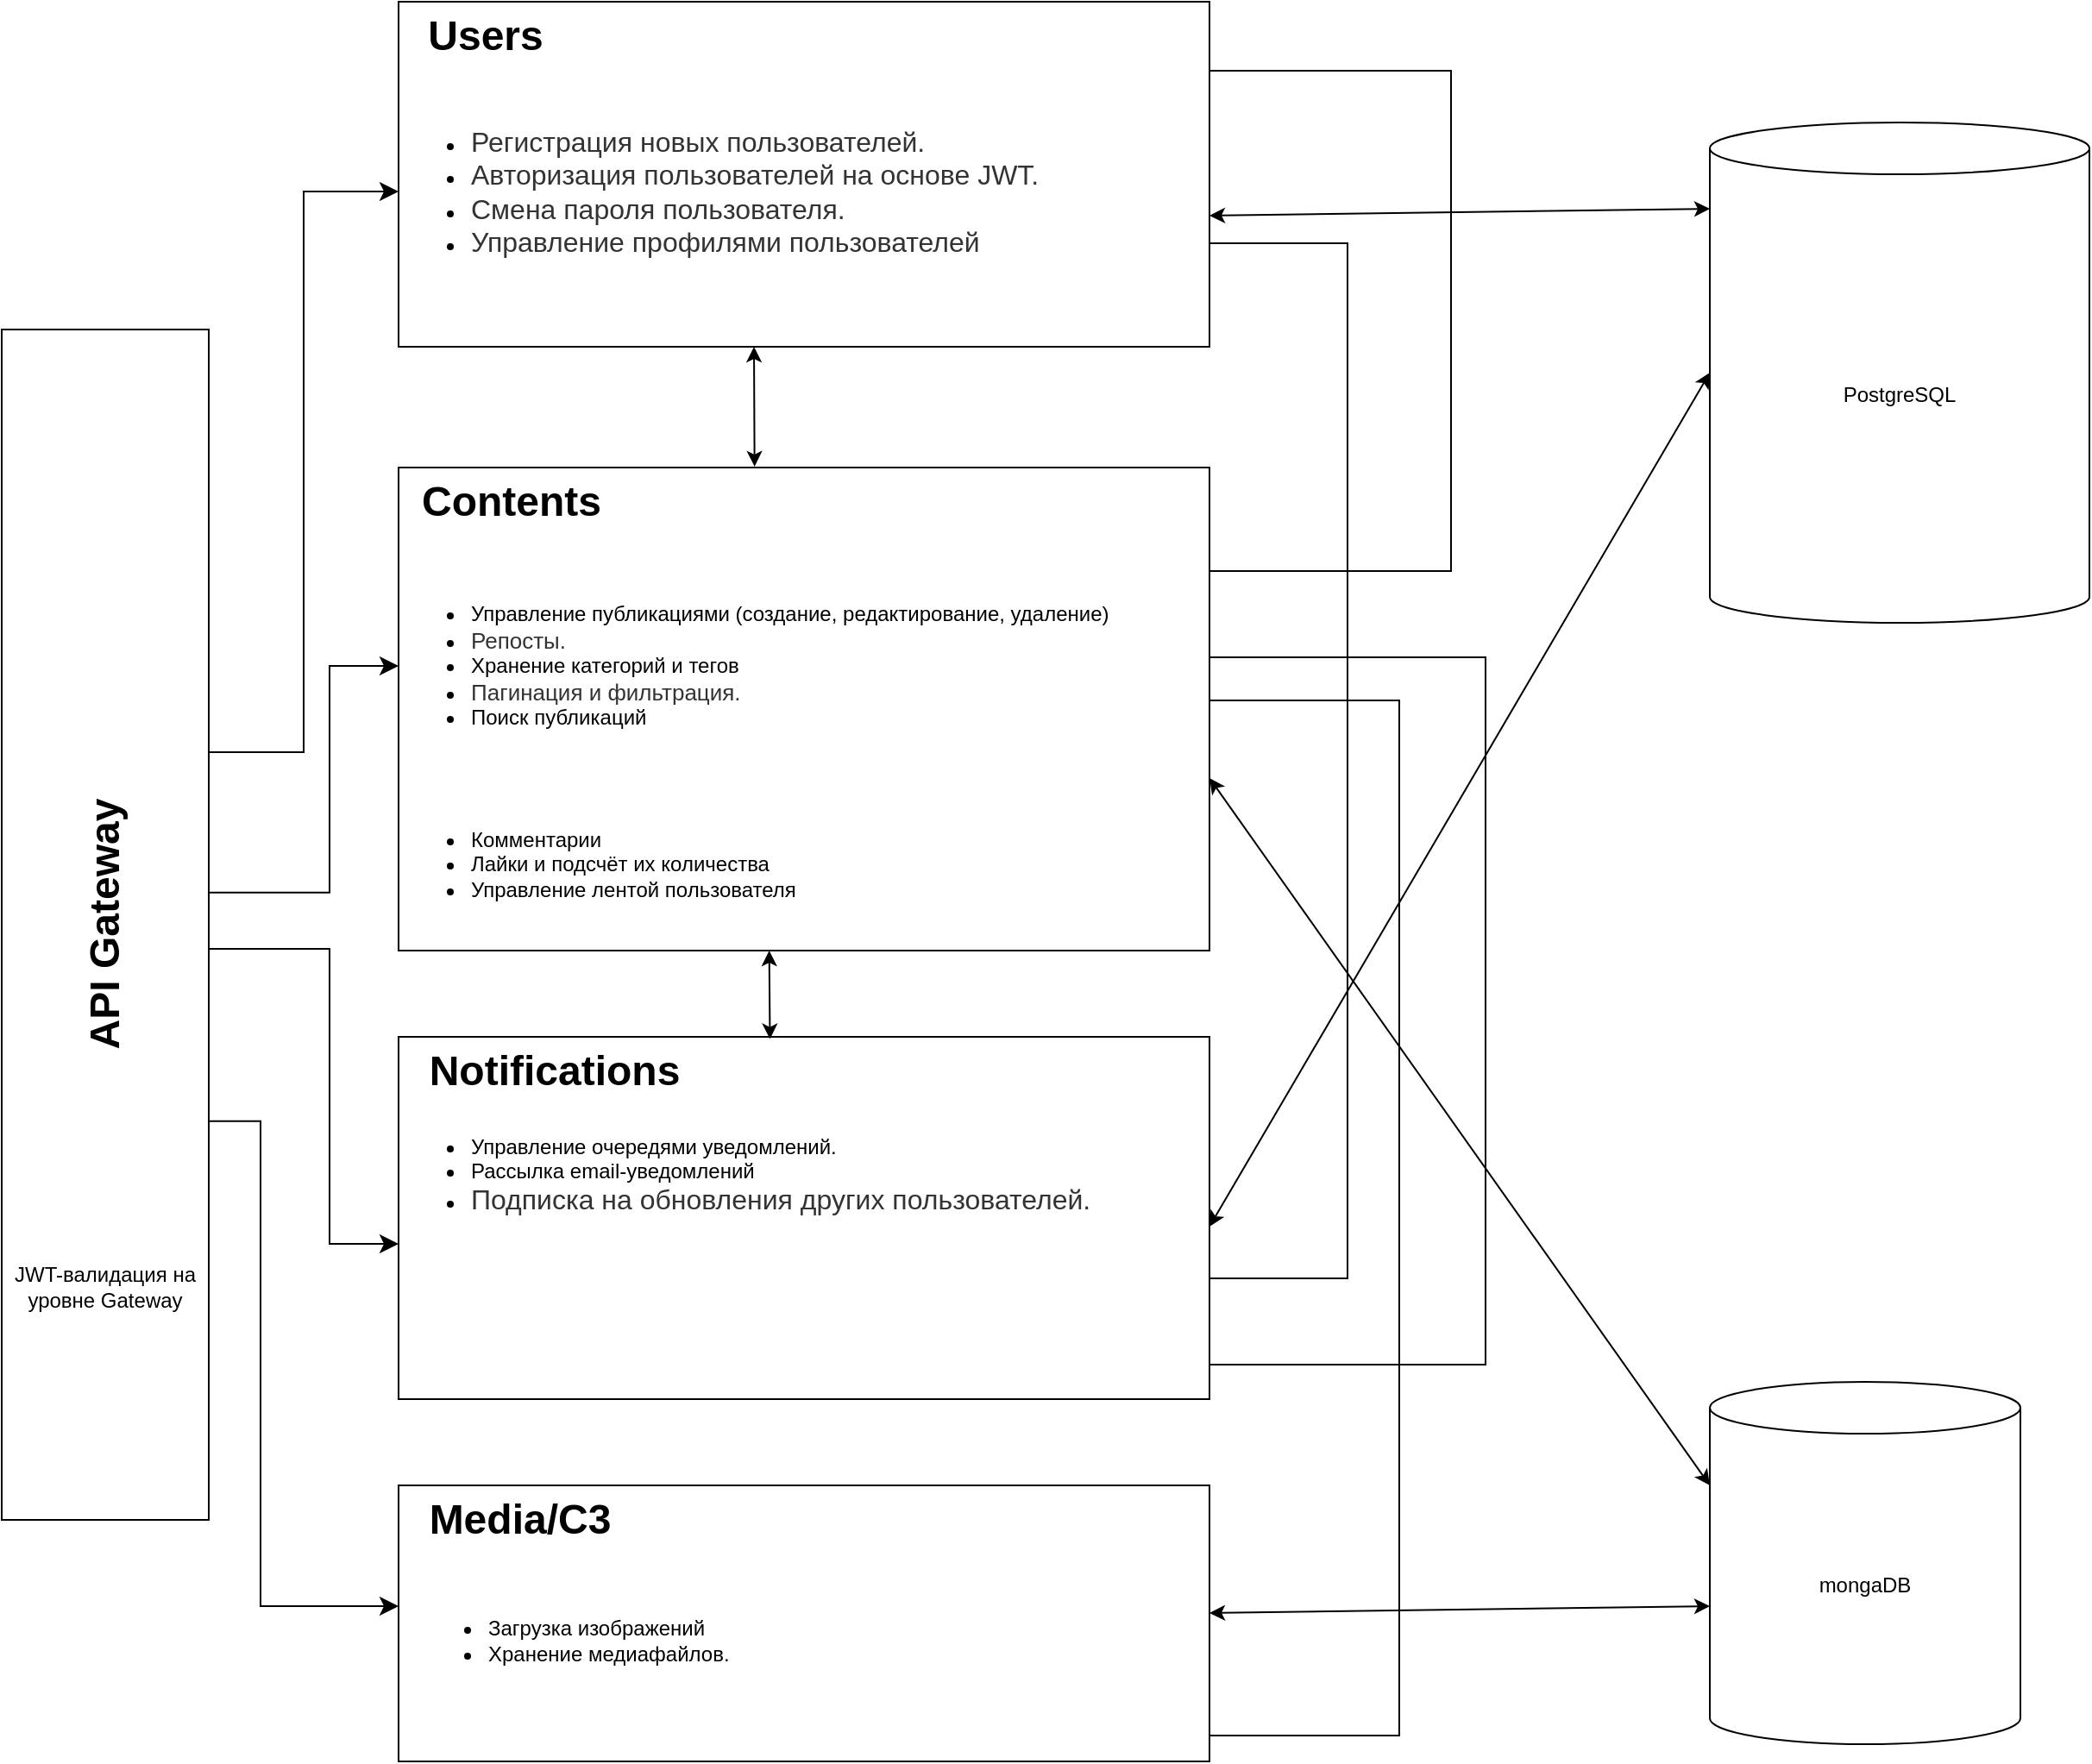 <mxfile version="24.8.8">
  <diagram name="Страница — 1" id="v1rISwCdxnwe8HVVbocP">
    <mxGraphModel dx="4413" dy="1145" grid="1" gridSize="10" guides="1" tooltips="1" connect="1" arrows="1" fold="1" page="1" pageScale="1" pageWidth="2339" pageHeight="3300" math="0" shadow="0">
      <root>
        <mxCell id="0" />
        <mxCell id="1" parent="0" />
        <mxCell id="4LSU8ylqHhiRIgBOHsJV-18" value="" style="rounded=0;whiteSpace=wrap;html=1;" parent="1" vertex="1">
          <mxGeometry x="-360" y="280" width="470" height="280" as="geometry" />
        </mxCell>
        <mxCell id="4LSU8ylqHhiRIgBOHsJV-19" value="Contents" style="text;strokeColor=none;fillColor=none;html=1;fontSize=24;fontStyle=1;verticalAlign=middle;align=center;" parent="1" vertex="1">
          <mxGeometry x="-360" y="280" width="130" height="40" as="geometry" />
        </mxCell>
        <mxCell id="4LSU8ylqHhiRIgBOHsJV-20" value="&lt;ul&gt;&lt;li&gt;Управление публикациями (создание, редактирование, удаление)&lt;/li&gt;&lt;li&gt;&lt;font style=&quot;font-size: 13px;&quot;&gt;&lt;span style=&quot;color: rgb(51, 51, 51); font-family: &amp;quot;TT Norms Pro&amp;quot;, Arial, sans-serif; font-variant-ligatures: none; background-color: rgb(255, 255, 255);&quot;&gt;Репосты.&lt;/span&gt;&lt;br style=&quot;box-sizing: inherit; color: rgb(51, 51, 51); font-family: &amp;quot;TT Norms Pro&amp;quot;, Arial, sans-serif; font-variant-ligatures: none; background-color: rgb(255, 255, 255);&quot;&gt;&lt;/font&gt;&lt;/li&gt;&lt;li&gt;Хранение категорий и тегов&amp;nbsp;&lt;/li&gt;&lt;li&gt;&lt;span style=&quot;color: rgb(51, 51, 51); font-family: &amp;quot;TT Norms Pro&amp;quot;, Arial, sans-serif; font-variant-ligatures: none; background-color: rgb(255, 255, 255);&quot;&gt;&lt;font style=&quot;font-size: 13px;&quot;&gt;Пагинация и фильтрация.&lt;/font&gt;&lt;/span&gt;&lt;/li&gt;&lt;li&gt;Поиск публикаций&lt;/li&gt;&lt;/ul&gt;" style="text;strokeColor=none;fillColor=none;html=1;whiteSpace=wrap;verticalAlign=middle;overflow=hidden;" parent="1" vertex="1">
          <mxGeometry x="-360" y="320" width="450" height="150" as="geometry" />
        </mxCell>
        <mxCell id="4LSU8ylqHhiRIgBOHsJV-22" value="" style="rounded=0;whiteSpace=wrap;html=1;" parent="1" vertex="1">
          <mxGeometry x="-360" y="10" width="470" height="200" as="geometry" />
        </mxCell>
        <mxCell id="4LSU8ylqHhiRIgBOHsJV-23" value="Users" style="text;strokeColor=none;fillColor=none;html=1;fontSize=24;fontStyle=1;verticalAlign=middle;align=center;" parent="1" vertex="1">
          <mxGeometry x="-360" y="10" width="100" height="40" as="geometry" />
        </mxCell>
        <mxCell id="4LSU8ylqHhiRIgBOHsJV-24" value="&lt;ul&gt;&lt;li&gt;&lt;span style=&quot;color: rgb(51, 51, 51); font-family: &amp;quot;TT Norms Pro&amp;quot;, Arial, sans-serif; font-size: 16px; font-variant-ligatures: none; background-color: rgb(255, 255, 255);&quot;&gt;Регистрация новых пользователей.&lt;/span&gt;&lt;/li&gt;&lt;li&gt;&lt;span style=&quot;color: rgb(51, 51, 51); font-family: &amp;quot;TT Norms Pro&amp;quot;, Arial, sans-serif; font-size: 16px; font-variant-ligatures: none; background-color: rgb(255, 255, 255);&quot;&gt;Авторизация пользователей на&amp;nbsp;основе JWT.&lt;/span&gt;&lt;/li&gt;&lt;li&gt;&lt;span style=&quot;color: rgb(51, 51, 51); font-family: &amp;quot;TT Norms Pro&amp;quot;, Arial, sans-serif; font-size: 16px; font-variant-ligatures: none; background-color: rgb(255, 255, 255);&quot;&gt;Смена пароля пользователя.&lt;/span&gt;&lt;/li&gt;&lt;li&gt;&lt;span style=&quot;color: rgb(51, 51, 51); font-family: &amp;quot;TT Norms Pro&amp;quot;, Arial, sans-serif; font-size: 16px; font-variant-ligatures: none; background-color: rgb(255, 255, 255);&quot;&gt;Управление профилями пользователей&lt;/span&gt;&lt;/li&gt;&lt;/ul&gt;" style="text;strokeColor=none;fillColor=none;html=1;whiteSpace=wrap;verticalAlign=middle;overflow=hidden;" parent="1" vertex="1">
          <mxGeometry x="-360" y="40" width="430" height="160" as="geometry" />
        </mxCell>
        <mxCell id="4LSU8ylqHhiRIgBOHsJV-26" value="PostgreSQL" style="shape=cylinder3;whiteSpace=wrap;html=1;boundedLbl=1;backgroundOutline=1;size=15;" parent="1" vertex="1">
          <mxGeometry x="400" y="80" width="220" height="290" as="geometry" />
        </mxCell>
        <mxCell id="4LSU8ylqHhiRIgBOHsJV-27" value="mongaDB" style="shape=cylinder3;whiteSpace=wrap;html=1;boundedLbl=1;backgroundOutline=1;size=15;" parent="1" vertex="1">
          <mxGeometry x="400" y="810" width="180" height="210" as="geometry" />
        </mxCell>
        <mxCell id="4LSU8ylqHhiRIgBOHsJV-30" value="" style="rounded=0;whiteSpace=wrap;html=1;" parent="1" vertex="1">
          <mxGeometry x="-360" y="610" width="470" height="210" as="geometry" />
        </mxCell>
        <mxCell id="4LSU8ylqHhiRIgBOHsJV-31" value="Notifications" style="text;strokeColor=none;fillColor=none;html=1;fontSize=24;fontStyle=1;verticalAlign=middle;align=center;" parent="1" vertex="1">
          <mxGeometry x="-360" y="610" width="180" height="40" as="geometry" />
        </mxCell>
        <mxCell id="4LSU8ylqHhiRIgBOHsJV-32" value="" style="rounded=0;whiteSpace=wrap;html=1;" parent="1" vertex="1">
          <mxGeometry x="-590" y="200" width="120" height="690" as="geometry" />
        </mxCell>
        <mxCell id="4LSU8ylqHhiRIgBOHsJV-33" value="API Gateway" style="text;strokeColor=none;fillColor=none;html=1;fontSize=24;fontStyle=1;verticalAlign=middle;align=center;rotation=270;" parent="1" vertex="1">
          <mxGeometry x="-640" y="525" width="220" height="40" as="geometry" />
        </mxCell>
        <UserObject label="JWT-валидация на уровне Gateway" placeholders="1" id="4LSU8ylqHhiRIgBOHsJV-35">
          <mxCell style="text;html=1;strokeColor=none;fillColor=none;align=center;verticalAlign=middle;whiteSpace=wrap;overflow=hidden;" parent="1" vertex="1">
            <mxGeometry x="-590" y="720" width="120" height="70" as="geometry" />
          </mxCell>
        </UserObject>
        <mxCell id="4LSU8ylqHhiRIgBOHsJV-37" value="&lt;ul&gt;&lt;li&gt;Комментарии&lt;/li&gt;&lt;li&gt;Лайки и подсчёт их количества&lt;/li&gt;&lt;li&gt;Управление лентой пользователя&amp;nbsp;&lt;/li&gt;&lt;/ul&gt;" style="text;strokeColor=none;fillColor=none;html=1;whiteSpace=wrap;verticalAlign=middle;overflow=hidden;" parent="1" vertex="1">
          <mxGeometry x="-360" y="470" width="430" height="80" as="geometry" />
        </mxCell>
        <mxCell id="4LSU8ylqHhiRIgBOHsJV-38" value="&lt;ul&gt;&lt;li&gt;Управление очередями уведомлений.&lt;/li&gt;&lt;li&gt;&lt;span style=&quot;background-color: initial;&quot;&gt;Рассылка email-уведомлений&lt;/span&gt;&lt;/li&gt;&lt;li&gt;&lt;span style=&quot;color: rgb(51, 51, 51); font-family: &amp;quot;TT Norms Pro&amp;quot;, Arial, sans-serif; font-size: 16px; font-variant-ligatures: none; background-color: rgb(255, 255, 255);&quot;&gt;Подписка на&amp;nbsp;обновления других пользователей.&lt;/span&gt;&lt;/li&gt;&lt;/ul&gt;" style="text;strokeColor=none;fillColor=none;html=1;whiteSpace=wrap;verticalAlign=middle;overflow=hidden;" parent="1" vertex="1">
          <mxGeometry x="-360" y="650" width="470" height="80" as="geometry" />
        </mxCell>
        <mxCell id="4LSU8ylqHhiRIgBOHsJV-39" value="" style="rounded=0;whiteSpace=wrap;html=1;" parent="1" vertex="1">
          <mxGeometry x="-360" y="870" width="470" height="160" as="geometry" />
        </mxCell>
        <mxCell id="4LSU8ylqHhiRIgBOHsJV-40" value="Media/C3" style="text;strokeColor=none;fillColor=none;html=1;fontSize=24;fontStyle=1;verticalAlign=middle;align=center;" parent="1" vertex="1">
          <mxGeometry x="-360" y="870" width="140" height="40" as="geometry" />
        </mxCell>
        <mxCell id="4LSU8ylqHhiRIgBOHsJV-41" value="&lt;ul&gt;&lt;li&gt;Загрузка изображений&lt;/li&gt;&lt;li&gt;Хранение медиафайлов.&lt;/li&gt;&lt;/ul&gt;" style="text;strokeColor=none;fillColor=none;html=1;whiteSpace=wrap;verticalAlign=middle;overflow=hidden;" parent="1" vertex="1">
          <mxGeometry x="-350" y="920" width="400" height="80" as="geometry" />
        </mxCell>
        <mxCell id="4LSU8ylqHhiRIgBOHsJV-44" value="" style="edgeStyle=elbowEdgeStyle;elbow=horizontal;endArrow=classic;html=1;curved=0;rounded=0;endSize=8;startSize=8;" parent="1" target="4LSU8ylqHhiRIgBOHsJV-24" edge="1">
          <mxGeometry width="50" height="50" relative="1" as="geometry">
            <mxPoint x="-470" y="445" as="sourcePoint" />
            <mxPoint x="-420" y="395" as="targetPoint" />
            <Array as="points" />
          </mxGeometry>
        </mxCell>
        <mxCell id="4LSU8ylqHhiRIgBOHsJV-45" value="" style="edgeStyle=elbowEdgeStyle;elbow=horizontal;endArrow=classic;html=1;curved=0;rounded=0;endSize=8;startSize=8;exitX=1.001;exitY=0.473;exitDx=0;exitDy=0;exitPerimeter=0;" parent="1" source="4LSU8ylqHhiRIgBOHsJV-32" target="4LSU8ylqHhiRIgBOHsJV-20" edge="1">
          <mxGeometry width="50" height="50" relative="1" as="geometry">
            <mxPoint x="-460" y="455" as="sourcePoint" />
            <mxPoint x="-350" y="130" as="targetPoint" />
            <Array as="points">
              <mxPoint x="-400" y="500" />
            </Array>
          </mxGeometry>
        </mxCell>
        <mxCell id="4LSU8ylqHhiRIgBOHsJV-46" value="" style="edgeStyle=elbowEdgeStyle;elbow=horizontal;endArrow=classic;html=1;curved=0;rounded=0;endSize=8;startSize=8;entryX=0;entryY=1;entryDx=0;entryDy=0;" parent="1" target="4LSU8ylqHhiRIgBOHsJV-38" edge="1">
          <mxGeometry width="50" height="50" relative="1" as="geometry">
            <mxPoint x="-470" y="559" as="sourcePoint" />
            <mxPoint x="-350" y="480" as="targetPoint" />
            <Array as="points">
              <mxPoint x="-400" y="640" />
            </Array>
          </mxGeometry>
        </mxCell>
        <mxCell id="4LSU8ylqHhiRIgBOHsJV-47" value="" style="edgeStyle=elbowEdgeStyle;elbow=horizontal;endArrow=classic;html=1;curved=0;rounded=0;endSize=8;startSize=8;exitX=1.003;exitY=0.665;exitDx=0;exitDy=0;exitPerimeter=0;" parent="1" source="4LSU8ylqHhiRIgBOHsJV-32" edge="1">
          <mxGeometry width="50" height="50" relative="1" as="geometry">
            <mxPoint x="-462" y="569" as="sourcePoint" />
            <mxPoint x="-360" y="940" as="targetPoint" />
            <Array as="points">
              <mxPoint x="-440" y="760" />
            </Array>
          </mxGeometry>
        </mxCell>
        <mxCell id="4LSU8ylqHhiRIgBOHsJV-56" value="" style="endArrow=classic;startArrow=classic;html=1;rounded=0;exitX=1;exitY=0.25;exitDx=0;exitDy=0;entryX=0.002;entryY=0.456;entryDx=0;entryDy=0;entryPerimeter=0;" parent="1" edge="1">
          <mxGeometry width="50" height="50" relative="1" as="geometry">
            <mxPoint x="110" y="944" as="sourcePoint" />
            <mxPoint x="400" y="940" as="targetPoint" />
          </mxGeometry>
        </mxCell>
        <mxCell id="4LSU8ylqHhiRIgBOHsJV-57" value="" style="endArrow=classic;startArrow=classic;html=1;rounded=0;exitX=1;exitY=0.25;exitDx=0;exitDy=0;entryX=0.002;entryY=0.456;entryDx=0;entryDy=0;entryPerimeter=0;" parent="1" edge="1">
          <mxGeometry width="50" height="50" relative="1" as="geometry">
            <mxPoint x="110" y="134" as="sourcePoint" />
            <mxPoint x="400" y="130" as="targetPoint" />
          </mxGeometry>
        </mxCell>
        <mxCell id="4LSU8ylqHhiRIgBOHsJV-59" value="" style="endArrow=classic;startArrow=classic;html=1;rounded=0;exitX=0.439;exitY=-0.002;exitDx=0;exitDy=0;exitPerimeter=0;" parent="1" source="4LSU8ylqHhiRIgBOHsJV-18" edge="1">
          <mxGeometry width="50" height="50" relative="1" as="geometry">
            <mxPoint x="-150" y="264" as="sourcePoint" />
            <mxPoint x="-154" y="210" as="targetPoint" />
          </mxGeometry>
        </mxCell>
        <mxCell id="4LSU8ylqHhiRIgBOHsJV-60" value="" style="endArrow=classic;startArrow=classic;html=1;rounded=0;exitX=0.458;exitY=0.006;exitDx=0;exitDy=0;exitPerimeter=0;" parent="1" source="4LSU8ylqHhiRIgBOHsJV-30" edge="1">
          <mxGeometry width="50" height="50" relative="1" as="geometry">
            <mxPoint x="-145.18" y="629" as="sourcePoint" />
            <mxPoint x="-145.18" y="560" as="targetPoint" />
          </mxGeometry>
        </mxCell>
        <mxCell id="4LSU8ylqHhiRIgBOHsJV-61" value="" style="endArrow=classic;startArrow=classic;html=1;rounded=0;entryX=0;entryY=0;entryDx=0;entryDy=60;entryPerimeter=0;" parent="1" target="4LSU8ylqHhiRIgBOHsJV-27" edge="1">
          <mxGeometry width="50" height="50" relative="1" as="geometry">
            <mxPoint x="110" y="460" as="sourcePoint" />
            <mxPoint x="160" y="410" as="targetPoint" />
          </mxGeometry>
        </mxCell>
        <mxCell id="4LSU8ylqHhiRIgBOHsJV-62" value="" style="endArrow=classic;startArrow=classic;html=1;rounded=0;entryX=0;entryY=0.5;entryDx=0;entryDy=0;entryPerimeter=0;" parent="1" target="4LSU8ylqHhiRIgBOHsJV-26" edge="1">
          <mxGeometry width="50" height="50" relative="1" as="geometry">
            <mxPoint x="110" y="720" as="sourcePoint" />
            <mxPoint x="400" y="1130" as="targetPoint" />
          </mxGeometry>
        </mxCell>
        <mxCell id="4LSU8ylqHhiRIgBOHsJV-64" value="" style="shape=partialRectangle;whiteSpace=wrap;html=1;bottom=1;right=1;left=1;top=0;fillColor=none;routingCenterX=-0.5;direction=north;" parent="1" vertex="1">
          <mxGeometry x="110" y="150" width="80" height="600" as="geometry" />
        </mxCell>
        <mxCell id="4LSU8ylqHhiRIgBOHsJV-65" value="" style="shape=partialRectangle;whiteSpace=wrap;html=1;bottom=1;right=1;left=1;top=0;fillColor=none;routingCenterX=-0.5;direction=north;" parent="1" vertex="1">
          <mxGeometry x="110" y="415" width="110" height="600" as="geometry" />
        </mxCell>
        <mxCell id="4LSU8ylqHhiRIgBOHsJV-66" value="" style="shape=partialRectangle;whiteSpace=wrap;html=1;bottom=1;right=1;left=1;top=0;fillColor=none;routingCenterX=-0.5;direction=north;" parent="1" vertex="1">
          <mxGeometry x="110" y="390" width="160" height="410" as="geometry" />
        </mxCell>
        <mxCell id="wBFtKaZ9tB-6uOzgMXfM-1" value="" style="shape=partialRectangle;whiteSpace=wrap;html=1;bottom=1;right=1;left=1;top=0;fillColor=none;routingCenterX=-0.5;direction=north;" vertex="1" parent="1">
          <mxGeometry x="110" y="50" width="140" height="290" as="geometry" />
        </mxCell>
      </root>
    </mxGraphModel>
  </diagram>
</mxfile>
